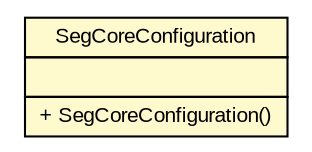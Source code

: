 #!/usr/local/bin/dot
#
# Class diagram 
# Generated by UMLGraph version R5_6 (http://www.umlgraph.org/)
#

digraph G {
	edge [fontname="arial",fontsize=10,labelfontname="arial",labelfontsize=10];
	node [fontname="arial",fontsize=10,shape=plaintext];
	nodesep=0.25;
	ranksep=0.5;
	// br.gov.to.sefaz.seg.configuration.SegCoreConfiguration
	c723773 [label=<<table title="br.gov.to.sefaz.seg.configuration.SegCoreConfiguration" border="0" cellborder="1" cellspacing="0" cellpadding="2" port="p" bgcolor="lemonChiffon" href="./SegCoreConfiguration.html">
		<tr><td><table border="0" cellspacing="0" cellpadding="1">
<tr><td align="center" balign="center"> SegCoreConfiguration </td></tr>
		</table></td></tr>
		<tr><td><table border="0" cellspacing="0" cellpadding="1">
<tr><td align="left" balign="left">  </td></tr>
		</table></td></tr>
		<tr><td><table border="0" cellspacing="0" cellpadding="1">
<tr><td align="left" balign="left"> + SegCoreConfiguration() </td></tr>
		</table></td></tr>
		</table>>, URL="./SegCoreConfiguration.html", fontname="arial", fontcolor="black", fontsize=10.0];
}

